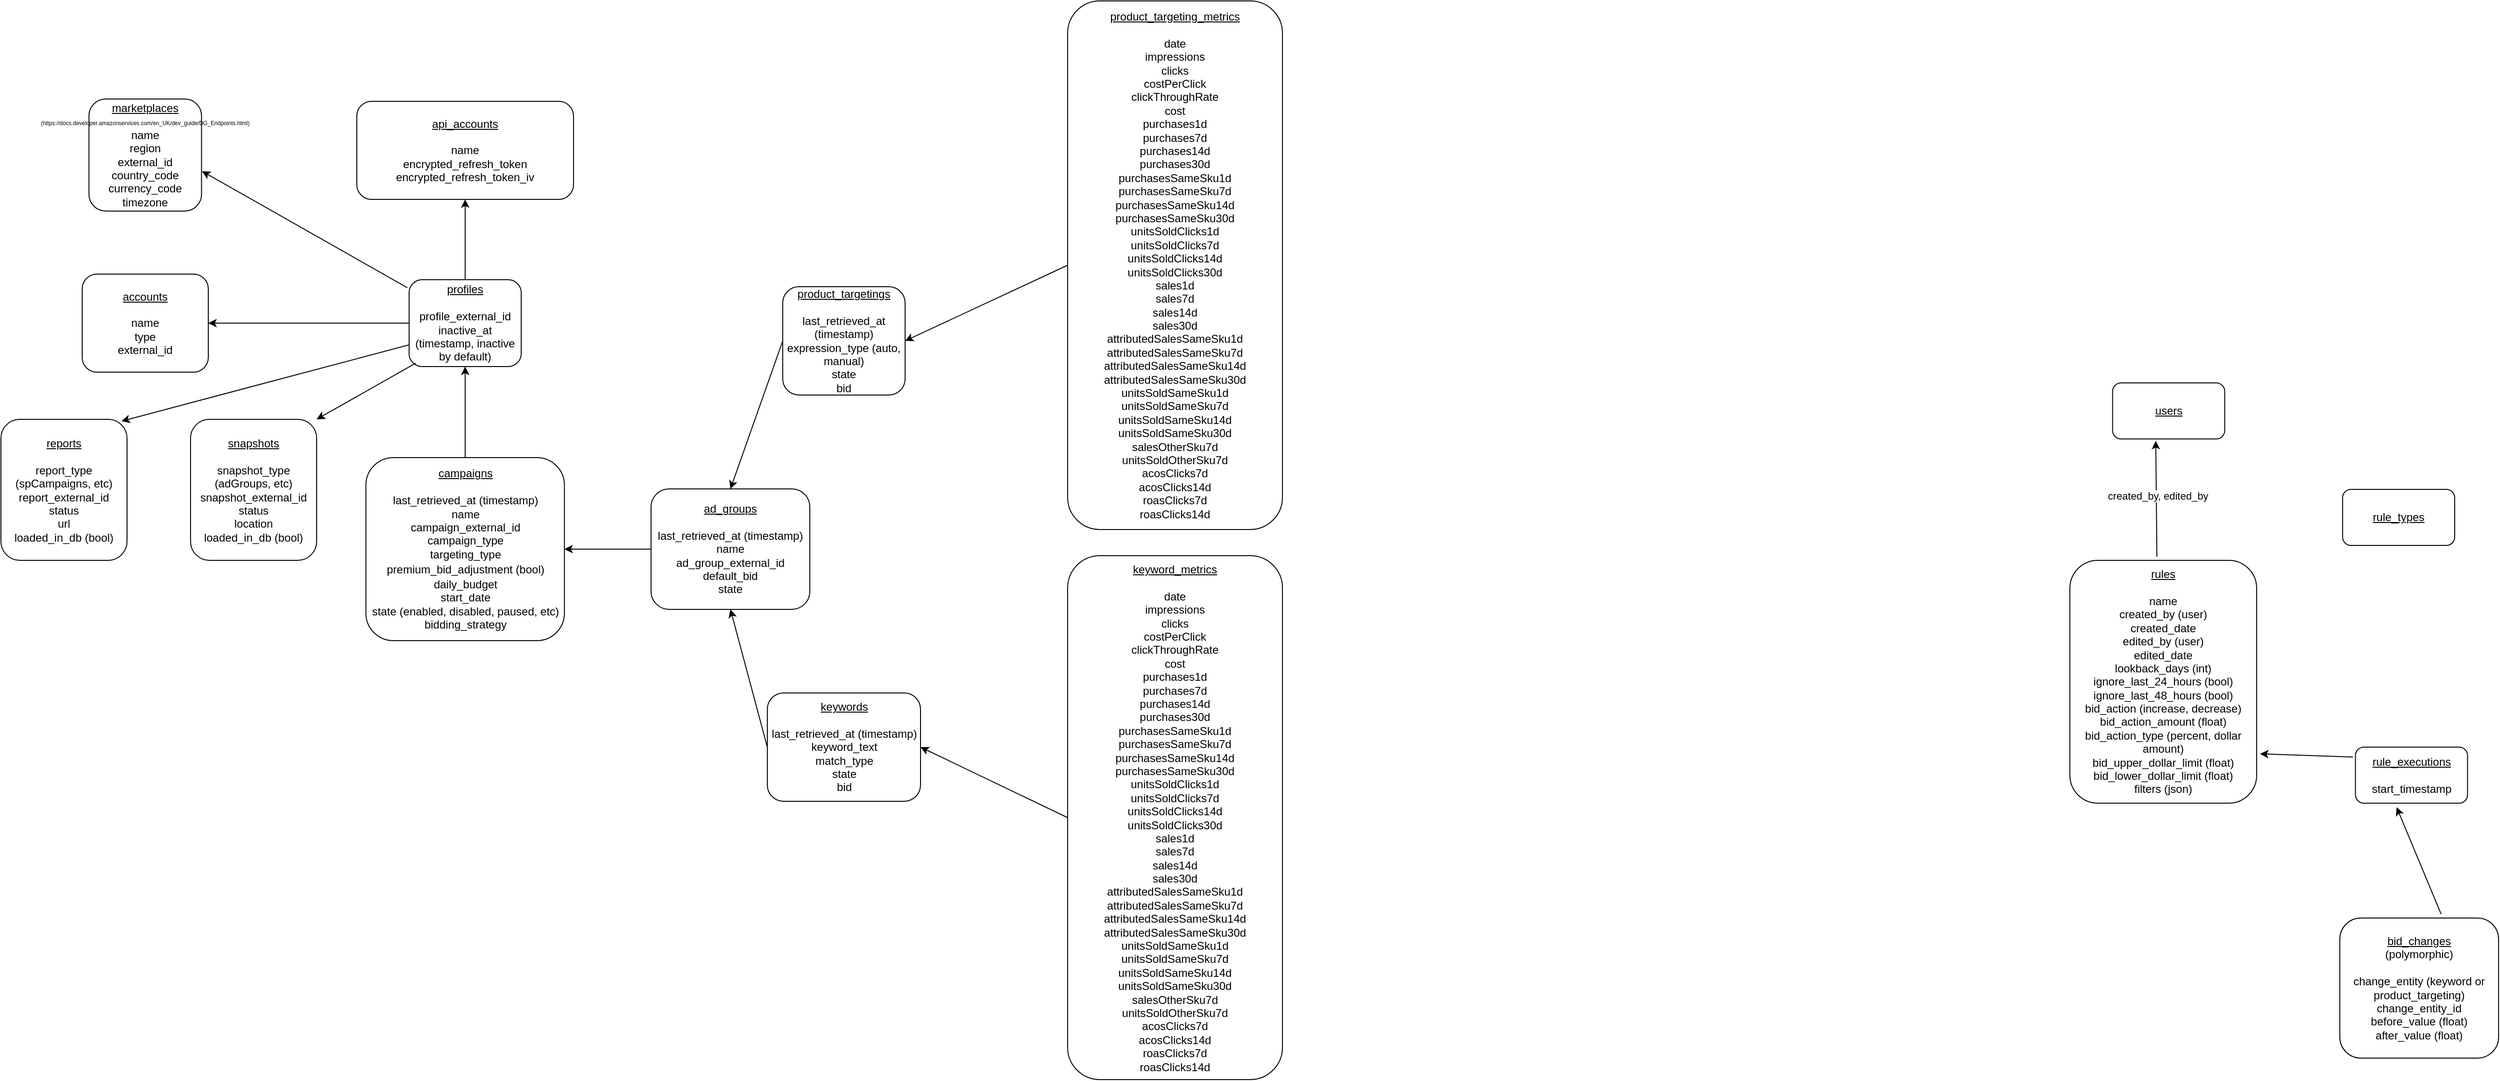 <mxfile version="21.2.8" type="device">
  <diagram id="C5RBs43oDa-KdzZeNtuy" name="Page-1">
    <mxGraphModel dx="1248" dy="418" grid="0" gridSize="10" guides="1" tooltips="1" connect="1" arrows="1" fold="1" page="0" pageScale="1" pageWidth="850" pageHeight="1100" background="none" math="0" shadow="0">
      <root>
        <mxCell id="WIyWlLk6GJQsqaUBKTNV-0" />
        <mxCell id="WIyWlLk6GJQsqaUBKTNV-1" parent="WIyWlLk6GJQsqaUBKTNV-0" />
        <mxCell id="C941HvQNo79cvWIylwDC-0" value="&lt;u&gt;profiles&lt;br&gt;&lt;/u&gt;&lt;br&gt;profile_external_id&lt;br&gt;inactive_at (timestamp, inactive by default)" style="rounded=1;whiteSpace=wrap;html=1;" parent="WIyWlLk6GJQsqaUBKTNV-1" vertex="1">
          <mxGeometry x="796" y="770.5" width="120" height="93" as="geometry" />
        </mxCell>
        <mxCell id="C941HvQNo79cvWIylwDC-3" value="&lt;u&gt;marketplaces&lt;/u&gt;&lt;br&gt;&lt;font style=&quot;font-size: 6px;&quot;&gt;(https://docs.developer.amazonservices.com/en_UK/dev_guide/DG_Endpoints.html)&lt;/font&gt;&lt;br&gt;name&lt;br&gt;region&lt;br&gt;external_id&lt;br&gt;country_code&lt;br&gt;currency_code&lt;br&gt;timezone" style="rounded=1;whiteSpace=wrap;html=1;" parent="WIyWlLk6GJQsqaUBKTNV-1" vertex="1">
          <mxGeometry x="453.25" y="577" width="120.5" height="120" as="geometry" />
        </mxCell>
        <mxCell id="C941HvQNo79cvWIylwDC-7" value="&lt;u&gt;users&lt;/u&gt;" style="rounded=1;whiteSpace=wrap;html=1;" parent="WIyWlLk6GJQsqaUBKTNV-1" vertex="1">
          <mxGeometry x="2619.76" y="881" width="120" height="60" as="geometry" />
        </mxCell>
        <mxCell id="C941HvQNo79cvWIylwDC-8" value="" style="endArrow=classic;html=1;rounded=0;entryX=0.385;entryY=1.035;entryDx=0;entryDy=0;exitX=0.466;exitY=-0.015;exitDx=0;exitDy=0;exitPerimeter=0;entryPerimeter=0;" parent="WIyWlLk6GJQsqaUBKTNV-1" source="C941HvQNo79cvWIylwDC-6" target="C941HvQNo79cvWIylwDC-7" edge="1">
          <mxGeometry width="50" height="50" relative="1" as="geometry">
            <mxPoint x="2731.76" y="1326" as="sourcePoint" />
            <mxPoint x="2731.76" y="1256" as="targetPoint" />
          </mxGeometry>
        </mxCell>
        <mxCell id="C941HvQNo79cvWIylwDC-9" value="created_by, edited_by" style="edgeLabel;html=1;align=center;verticalAlign=middle;resizable=0;points=[];" parent="C941HvQNo79cvWIylwDC-8" vertex="1" connectable="0">
          <mxGeometry x="0.046" y="-1" relative="1" as="geometry">
            <mxPoint as="offset" />
          </mxGeometry>
        </mxCell>
        <mxCell id="C941HvQNo79cvWIylwDC-24" value="&lt;u&gt;bid_changes&lt;/u&gt;&lt;br&gt;(polymorphic)&lt;br&gt;&lt;br&gt;change_entity (keyword or product_targeting)&lt;br&gt;change_entity_id&lt;br&gt;before_value (float)&lt;br&gt;after_value (float)" style="whiteSpace=wrap;html=1;rounded=1;" parent="WIyWlLk6GJQsqaUBKTNV-1" vertex="1">
          <mxGeometry x="2863" y="1454" width="170" height="150" as="geometry" />
        </mxCell>
        <mxCell id="wr4JOYPQw7pDmdIU0EW8-0" value="&lt;u&gt;campaigns&lt;/u&gt;&lt;br&gt;&lt;br&gt;last_retrieved_at (timestamp)&lt;br&gt;name&lt;br&gt;campaign_external_id&lt;br&gt;campaign_type&lt;br&gt;targeting_type&lt;br&gt;&lt;div style=&quot;background-color: rgb(255, 255, 254); line-height: 18px;&quot;&gt;premium_bid_adjustment (bool)&lt;/div&gt;daily_budget&lt;br&gt;start_date&lt;br&gt;state (enabled, disabled, paused, etc)&lt;br&gt;bidding_strategy" style="rounded=1;whiteSpace=wrap;html=1;" parent="WIyWlLk6GJQsqaUBKTNV-1" vertex="1">
          <mxGeometry x="749.75" y="961" width="212.5" height="196" as="geometry" />
        </mxCell>
        <mxCell id="wr4JOYPQw7pDmdIU0EW8-1" value="" style="endArrow=classic;html=1;rounded=0;exitX=0.5;exitY=0;exitDx=0;exitDy=0;entryX=0.5;entryY=1;entryDx=0;entryDy=0;" parent="WIyWlLk6GJQsqaUBKTNV-1" source="wr4JOYPQw7pDmdIU0EW8-0" target="C941HvQNo79cvWIylwDC-0" edge="1">
          <mxGeometry width="50" height="50" relative="1" as="geometry">
            <mxPoint x="862.76" y="1010" as="sourcePoint" />
            <mxPoint x="837" y="886" as="targetPoint" />
          </mxGeometry>
        </mxCell>
        <mxCell id="wr4JOYPQw7pDmdIU0EW8-7" value="&lt;u&gt;ad_groups&lt;/u&gt;&lt;br&gt;&lt;br&gt;last_retrieved_at (timestamp)&lt;br&gt;name&lt;br&gt;ad_group_external_id&lt;br&gt;default_bid&lt;br&gt;state" style="rounded=1;whiteSpace=wrap;html=1;" parent="WIyWlLk6GJQsqaUBKTNV-1" vertex="1">
          <mxGeometry x="1055" y="994.5" width="170" height="129" as="geometry" />
        </mxCell>
        <mxCell id="wr4JOYPQw7pDmdIU0EW8-8" value="&lt;u&gt;keywords&lt;br&gt;&lt;/u&gt;&lt;br&gt;last_retrieved_at (timestamp)&lt;br&gt;keyword_text&lt;br&gt;match_type&lt;br&gt;state&lt;br&gt;bid" style="rounded=1;whiteSpace=wrap;html=1;" parent="WIyWlLk6GJQsqaUBKTNV-1" vertex="1">
          <mxGeometry x="1179.5" y="1213" width="164" height="116" as="geometry" />
        </mxCell>
        <mxCell id="wr4JOYPQw7pDmdIU0EW8-10" value="&lt;u&gt;product_targetings&lt;/u&gt;&lt;br&gt;&lt;br&gt;last_retrieved_at (timestamp)&lt;br&gt;expression_type (auto, manual)&lt;br&gt;state&lt;br&gt;bid" style="rounded=1;whiteSpace=wrap;html=1;" parent="WIyWlLk6GJQsqaUBKTNV-1" vertex="1">
          <mxGeometry x="1196" y="778" width="131" height="116" as="geometry" />
        </mxCell>
        <mxCell id="u1sBW_EU3_W6Uo1x1SjG-0" value="" style="endArrow=classic;html=1;rounded=0;entryX=1;entryY=0.5;entryDx=0;entryDy=0;exitX=0;exitY=0.5;exitDx=0;exitDy=0;" parent="WIyWlLk6GJQsqaUBKTNV-1" source="wr4JOYPQw7pDmdIU0EW8-7" target="wr4JOYPQw7pDmdIU0EW8-0" edge="1">
          <mxGeometry width="50" height="50" relative="1" as="geometry">
            <mxPoint x="879" y="1205" as="sourcePoint" />
            <mxPoint x="1112.76" y="1150" as="targetPoint" />
          </mxGeometry>
        </mxCell>
        <mxCell id="u1sBW_EU3_W6Uo1x1SjG-2" value="" style="endArrow=classic;html=1;rounded=0;entryX=0.5;entryY=1;entryDx=0;entryDy=0;exitX=0;exitY=0.5;exitDx=0;exitDy=0;" parent="WIyWlLk6GJQsqaUBKTNV-1" source="wr4JOYPQw7pDmdIU0EW8-8" target="wr4JOYPQw7pDmdIU0EW8-7" edge="1">
          <mxGeometry width="50" height="50" relative="1" as="geometry">
            <mxPoint x="760.76" y="1635.75" as="sourcePoint" />
            <mxPoint x="834" y="1400" as="targetPoint" />
          </mxGeometry>
        </mxCell>
        <mxCell id="u1sBW_EU3_W6Uo1x1SjG-3" value="" style="endArrow=classic;html=1;rounded=0;entryX=0.5;entryY=0;entryDx=0;entryDy=0;exitX=0;exitY=0.5;exitDx=0;exitDy=0;" parent="WIyWlLk6GJQsqaUBKTNV-1" source="wr4JOYPQw7pDmdIU0EW8-10" target="wr4JOYPQw7pDmdIU0EW8-7" edge="1">
          <mxGeometry width="50" height="50" relative="1" as="geometry">
            <mxPoint x="1010.76" y="1635.75" as="sourcePoint" />
            <mxPoint x="894" y="1400" as="targetPoint" />
          </mxGeometry>
        </mxCell>
        <mxCell id="u1sBW_EU3_W6Uo1x1SjG-9" value="&lt;u&gt;keyword_metrics&lt;/u&gt;&lt;br&gt;&lt;br&gt;date&lt;br style=&quot;border-color: var(--border-color);&quot;&gt;&lt;div style=&quot;border-color: var(--border-color);&quot;&gt;impressions&lt;/div&gt;&lt;div style=&quot;border-color: var(--border-color);&quot;&gt;clicks&lt;/div&gt;&lt;div style=&quot;border-color: var(--border-color);&quot;&gt;costPerClick&lt;/div&gt;&lt;div style=&quot;border-color: var(--border-color);&quot;&gt;clickThroughRate&lt;/div&gt;&lt;div style=&quot;border-color: var(--border-color);&quot;&gt;cost&lt;/div&gt;&lt;div style=&quot;border-color: var(--border-color);&quot;&gt;purchases1d&lt;/div&gt;&lt;div style=&quot;border-color: var(--border-color);&quot;&gt;purchases7d&lt;/div&gt;&lt;div style=&quot;border-color: var(--border-color);&quot;&gt;purchases14d&lt;/div&gt;&lt;div style=&quot;border-color: var(--border-color);&quot;&gt;purchases30d&lt;/div&gt;&lt;div style=&quot;border-color: var(--border-color);&quot;&gt;purchasesSameSku1d&lt;/div&gt;&lt;div style=&quot;border-color: var(--border-color);&quot;&gt;purchasesSameSku7d&lt;/div&gt;&lt;div style=&quot;border-color: var(--border-color);&quot;&gt;purchasesSameSku14d&lt;/div&gt;&lt;div style=&quot;border-color: var(--border-color);&quot;&gt;purchasesSameSku30d&lt;/div&gt;&lt;div style=&quot;border-color: var(--border-color);&quot;&gt;unitsSoldClicks1d&lt;/div&gt;&lt;div style=&quot;border-color: var(--border-color);&quot;&gt;unitsSoldClicks7d&lt;/div&gt;&lt;div style=&quot;border-color: var(--border-color);&quot;&gt;unitsSoldClicks14d&lt;/div&gt;&lt;div style=&quot;border-color: var(--border-color);&quot;&gt;unitsSoldClicks30d&lt;/div&gt;&lt;div style=&quot;border-color: var(--border-color);&quot;&gt;sales1d&lt;/div&gt;&lt;div style=&quot;border-color: var(--border-color);&quot;&gt;sales7d&lt;/div&gt;&lt;div style=&quot;border-color: var(--border-color);&quot;&gt;sales14d&lt;/div&gt;&lt;div style=&quot;border-color: var(--border-color);&quot;&gt;sales30d&lt;/div&gt;&lt;div style=&quot;border-color: var(--border-color);&quot;&gt;attributedSalesSameSku1d&lt;/div&gt;&lt;div style=&quot;border-color: var(--border-color);&quot;&gt;attributedSalesSameSku7d&lt;/div&gt;&lt;div style=&quot;border-color: var(--border-color);&quot;&gt;attributedSalesSameSku14d&lt;/div&gt;&lt;div style=&quot;border-color: var(--border-color);&quot;&gt;attributedSalesSameSku30d&lt;/div&gt;&lt;div style=&quot;border-color: var(--border-color);&quot;&gt;unitsSoldSameSku1d&lt;/div&gt;&lt;div style=&quot;border-color: var(--border-color);&quot;&gt;unitsSoldSameSku7d&lt;/div&gt;&lt;div style=&quot;border-color: var(--border-color);&quot;&gt;unitsSoldSameSku14d&lt;/div&gt;&lt;div style=&quot;border-color: var(--border-color);&quot;&gt;unitsSoldSameSku30d&lt;/div&gt;&lt;div style=&quot;border-color: var(--border-color);&quot;&gt;salesOtherSku7d&lt;/div&gt;&lt;div style=&quot;border-color: var(--border-color);&quot;&gt;unitsSoldOtherSku7d&lt;/div&gt;&lt;div style=&quot;border-color: var(--border-color);&quot;&gt;acosClicks7d&lt;/div&gt;&lt;div style=&quot;border-color: var(--border-color);&quot;&gt;acosClicks14d&lt;/div&gt;&lt;div style=&quot;border-color: var(--border-color);&quot;&gt;roasClicks7d&lt;/div&gt;&lt;div style=&quot;border-color: var(--border-color);&quot;&gt;roasClicks14d&lt;/div&gt;" style="rounded=1;whiteSpace=wrap;html=1;" parent="WIyWlLk6GJQsqaUBKTNV-1" vertex="1">
          <mxGeometry x="1501" y="1066" width="230" height="561" as="geometry" />
        </mxCell>
        <mxCell id="u1sBW_EU3_W6Uo1x1SjG-12" value="" style="endArrow=classic;html=1;rounded=0;entryX=1;entryY=0.5;entryDx=0;entryDy=0;exitX=0;exitY=0.5;exitDx=0;exitDy=0;" parent="WIyWlLk6GJQsqaUBKTNV-1" source="u1sBW_EU3_W6Uo1x1SjG-9" target="wr4JOYPQw7pDmdIU0EW8-8" edge="1">
          <mxGeometry width="50" height="50" relative="1" as="geometry">
            <mxPoint x="718" y="1558" as="sourcePoint" />
            <mxPoint x="658" y="1541" as="targetPoint" />
          </mxGeometry>
        </mxCell>
        <mxCell id="u1sBW_EU3_W6Uo1x1SjG-13" value="" style="endArrow=classic;html=1;rounded=0;exitX=0;exitY=0.5;exitDx=0;exitDy=0;entryX=1;entryY=0.5;entryDx=0;entryDy=0;" parent="WIyWlLk6GJQsqaUBKTNV-1" source="9MRD_xSqmjf1EM2DKg6H-3" target="wr4JOYPQw7pDmdIU0EW8-10" edge="1">
          <mxGeometry width="50" height="50" relative="1" as="geometry">
            <mxPoint x="994" y="1570" as="sourcePoint" />
            <mxPoint x="710" y="1423.25" as="targetPoint" />
          </mxGeometry>
        </mxCell>
        <mxCell id="u1sBW_EU3_W6Uo1x1SjG-14" value="&lt;u&gt;accounts&lt;/u&gt;&lt;br&gt;&lt;br&gt;name&lt;br&gt;type&lt;br&gt;external_id" style="rounded=1;whiteSpace=wrap;html=1;" parent="WIyWlLk6GJQsqaUBKTNV-1" vertex="1">
          <mxGeometry x="446" y="764.5" width="135" height="105" as="geometry" />
        </mxCell>
        <mxCell id="u1sBW_EU3_W6Uo1x1SjG-15" value="" style="endArrow=classic;html=1;rounded=0;exitX=-0.016;exitY=0.092;exitDx=0;exitDy=0;exitPerimeter=0;entryX=1.004;entryY=0.644;entryDx=0;entryDy=0;entryPerimeter=0;" parent="WIyWlLk6GJQsqaUBKTNV-1" source="C941HvQNo79cvWIylwDC-0" target="C941HvQNo79cvWIylwDC-3" edge="1">
          <mxGeometry width="50" height="50" relative="1" as="geometry">
            <mxPoint x="742.76" y="770" as="sourcePoint" />
            <mxPoint x="792.76" y="720" as="targetPoint" />
          </mxGeometry>
        </mxCell>
        <mxCell id="u1sBW_EU3_W6Uo1x1SjG-16" value="" style="endArrow=classic;html=1;rounded=0;entryX=1;entryY=0.5;entryDx=0;entryDy=0;exitX=0;exitY=0.5;exitDx=0;exitDy=0;" parent="WIyWlLk6GJQsqaUBKTNV-1" source="C941HvQNo79cvWIylwDC-0" target="u1sBW_EU3_W6Uo1x1SjG-14" edge="1">
          <mxGeometry width="50" height="50" relative="1" as="geometry">
            <mxPoint x="722.76" y="940" as="sourcePoint" />
            <mxPoint x="772.76" y="890" as="targetPoint" />
          </mxGeometry>
        </mxCell>
        <mxCell id="BuHcL7CKRmRFUdWlAkRo-1" value="&lt;u&gt;rule_executions&lt;/u&gt;&lt;br&gt;&lt;br&gt;start_timestamp" style="rounded=1;whiteSpace=wrap;html=1;" parent="WIyWlLk6GJQsqaUBKTNV-1" vertex="1">
          <mxGeometry x="2879.76" y="1271" width="120" height="60" as="geometry" />
        </mxCell>
        <mxCell id="BuHcL7CKRmRFUdWlAkRo-2" value="" style="endArrow=classic;html=1;rounded=0;entryX=1.018;entryY=0.797;entryDx=0;entryDy=0;entryPerimeter=0;exitX=-0.022;exitY=0.177;exitDx=0;exitDy=0;exitPerimeter=0;" parent="WIyWlLk6GJQsqaUBKTNV-1" source="BuHcL7CKRmRFUdWlAkRo-1" target="C941HvQNo79cvWIylwDC-6" edge="1">
          <mxGeometry width="50" height="50" relative="1" as="geometry">
            <mxPoint x="2969.76" y="1441" as="sourcePoint" />
            <mxPoint x="3019.76" y="1391" as="targetPoint" />
          </mxGeometry>
        </mxCell>
        <mxCell id="BuHcL7CKRmRFUdWlAkRo-3" value="" style="endArrow=classic;html=1;rounded=0;exitX=0.638;exitY=-0.028;exitDx=0;exitDy=0;exitPerimeter=0;entryX=0.367;entryY=1.072;entryDx=0;entryDy=0;entryPerimeter=0;" parent="WIyWlLk6GJQsqaUBKTNV-1" source="C941HvQNo79cvWIylwDC-24" target="BuHcL7CKRmRFUdWlAkRo-1" edge="1">
          <mxGeometry width="50" height="50" relative="1" as="geometry">
            <mxPoint x="2869.76" y="1461" as="sourcePoint" />
            <mxPoint x="2919.76" y="1411" as="targetPoint" />
          </mxGeometry>
        </mxCell>
        <mxCell id="C941HvQNo79cvWIylwDC-6" value="&lt;u&gt;rules&lt;/u&gt;&lt;br&gt;&lt;br&gt;name&lt;br&gt;created_by (user)&lt;br&gt;created_date&lt;br&gt;edited_by (user)&lt;br&gt;edited_date&lt;br&gt;lookback_days (int)&lt;br&gt;ignore_last_24_hours (bool)&lt;br&gt;ignore_last_48_hours (bool)&lt;br&gt;bid_action (increase, decrease)&lt;br&gt;bid_action_amount (float)&lt;br&gt;bid_action_type (percent, dollar amount)&lt;br&gt;bid_upper_dollar_limit (float)&lt;br&gt;bid_lower_dollar_limit (float)&lt;br&gt;filters (json)" style="rounded=1;whiteSpace=wrap;html=1;" parent="WIyWlLk6GJQsqaUBKTNV-1" vertex="1">
          <mxGeometry x="2574" y="1071" width="200" height="260" as="geometry" />
        </mxCell>
        <mxCell id="qQwNcQiLMnn2w-9DEvpx-1" value="&lt;u&gt;api_accounts&lt;/u&gt;&lt;br&gt;&lt;br&gt;name&lt;br&gt;encrypted_refresh_token&lt;br&gt;encrypted_refresh_token_iv" style="rounded=1;whiteSpace=wrap;html=1;" parent="WIyWlLk6GJQsqaUBKTNV-1" vertex="1">
          <mxGeometry x="740" y="579.5" width="232" height="105" as="geometry" />
        </mxCell>
        <mxCell id="qQwNcQiLMnn2w-9DEvpx-2" value="" style="endArrow=classic;html=1;rounded=0;exitX=0.5;exitY=0;exitDx=0;exitDy=0;entryX=0.5;entryY=1;entryDx=0;entryDy=0;" parent="WIyWlLk6GJQsqaUBKTNV-1" source="C941HvQNo79cvWIylwDC-0" target="qQwNcQiLMnn2w-9DEvpx-1" edge="1">
          <mxGeometry width="50" height="50" relative="1" as="geometry">
            <mxPoint x="691" y="877" as="sourcePoint" />
            <mxPoint x="851" y="700" as="targetPoint" />
          </mxGeometry>
        </mxCell>
        <mxCell id="qQwNcQiLMnn2w-9DEvpx-3" value="&lt;u&gt;rule_types&lt;/u&gt;" style="rounded=1;whiteSpace=wrap;html=1;" parent="WIyWlLk6GJQsqaUBKTNV-1" vertex="1">
          <mxGeometry x="2866" y="995" width="120" height="60" as="geometry" />
        </mxCell>
        <mxCell id="7xXiQuBShOPo0H5iLTUf-0" value="&lt;u&gt;reports&lt;/u&gt;&lt;br&gt;&lt;br&gt;report_type (spCampaigns, etc)&lt;br&gt;report_external_id&lt;br&gt;status&lt;br&gt;url&lt;br&gt;loaded_in_db (bool)" style="rounded=1;whiteSpace=wrap;html=1;" parent="WIyWlLk6GJQsqaUBKTNV-1" vertex="1">
          <mxGeometry x="359" y="920" width="135" height="151" as="geometry" />
        </mxCell>
        <mxCell id="7xXiQuBShOPo0H5iLTUf-1" value="" style="endArrow=classic;html=1;rounded=0;entryX=0.956;entryY=0.013;entryDx=0;entryDy=0;exitX=0;exitY=0.75;exitDx=0;exitDy=0;entryPerimeter=0;" parent="WIyWlLk6GJQsqaUBKTNV-1" source="C941HvQNo79cvWIylwDC-0" target="7xXiQuBShOPo0H5iLTUf-0" edge="1">
          <mxGeometry width="50" height="50" relative="1" as="geometry">
            <mxPoint x="817" y="900" as="sourcePoint" />
            <mxPoint x="602" y="900" as="targetPoint" />
          </mxGeometry>
        </mxCell>
        <mxCell id="9MRD_xSqmjf1EM2DKg6H-0" value="&lt;u&gt;snapshots&lt;/u&gt;&lt;br&gt;&lt;br&gt;snapshot_type (adGroups, etc)&lt;br&gt;snapshot_external_id&lt;br&gt;status&lt;br&gt;location&lt;br&gt;loaded_in_db (bool)" style="rounded=1;whiteSpace=wrap;html=1;" parent="WIyWlLk6GJQsqaUBKTNV-1" vertex="1">
          <mxGeometry x="562" y="920" width="135" height="151" as="geometry" />
        </mxCell>
        <mxCell id="9MRD_xSqmjf1EM2DKg6H-1" value="" style="endArrow=classic;html=1;rounded=0;exitX=0.058;exitY=0.962;exitDx=0;exitDy=0;exitPerimeter=0;entryX=1;entryY=0;entryDx=0;entryDy=0;" parent="WIyWlLk6GJQsqaUBKTNV-1" source="C941HvQNo79cvWIylwDC-0" target="9MRD_xSqmjf1EM2DKg6H-0" edge="1">
          <mxGeometry width="50" height="50" relative="1" as="geometry">
            <mxPoint x="807" y="868" as="sourcePoint" />
            <mxPoint x="719" y="920" as="targetPoint" />
          </mxGeometry>
        </mxCell>
        <mxCell id="9MRD_xSqmjf1EM2DKg6H-3" value="&lt;div&gt;&lt;u&gt;product_targeting_metrics&lt;/u&gt;&lt;/div&gt;&lt;br&gt;date&lt;br&gt;&lt;div&gt;impressions&lt;/div&gt;&lt;div&gt;clicks&lt;/div&gt;&lt;div&gt;costPerClick&lt;/div&gt;&lt;div&gt;clickThroughRate&lt;/div&gt;&lt;div&gt;cost&lt;/div&gt;&lt;div&gt;purchases1d&lt;/div&gt;&lt;div&gt;purchases7d&lt;/div&gt;&lt;div&gt;purchases14d&lt;/div&gt;&lt;div&gt;purchases30d&lt;/div&gt;&lt;div&gt;purchasesSameSku1d&lt;/div&gt;&lt;div&gt;purchasesSameSku7d&lt;/div&gt;&lt;div&gt;purchasesSameSku14d&lt;/div&gt;&lt;div&gt;purchasesSameSku30d&lt;/div&gt;&lt;div&gt;unitsSoldClicks1d&lt;/div&gt;&lt;div&gt;unitsSoldClicks7d&lt;/div&gt;&lt;div&gt;unitsSoldClicks14d&lt;/div&gt;&lt;div&gt;unitsSoldClicks30d&lt;/div&gt;&lt;div&gt;sales1d&lt;/div&gt;&lt;div&gt;sales7d&lt;/div&gt;&lt;div&gt;sales14d&lt;/div&gt;&lt;div&gt;sales30d&lt;/div&gt;&lt;div&gt;attributedSalesSameSku1d&lt;/div&gt;&lt;div&gt;attributedSalesSameSku7d&lt;/div&gt;&lt;div&gt;attributedSalesSameSku14d&lt;/div&gt;&lt;div&gt;attributedSalesSameSku30d&lt;/div&gt;&lt;div&gt;unitsSoldSameSku1d&lt;/div&gt;&lt;div&gt;unitsSoldSameSku7d&lt;/div&gt;&lt;div&gt;unitsSoldSameSku14d&lt;/div&gt;&lt;div&gt;unitsSoldSameSku30d&lt;/div&gt;&lt;div&gt;salesOtherSku7d&lt;/div&gt;&lt;div&gt;unitsSoldOtherSku7d&lt;/div&gt;&lt;div&gt;acosClicks7d&lt;/div&gt;&lt;div&gt;acosClicks14d&lt;/div&gt;&lt;div&gt;roasClicks7d&lt;/div&gt;&lt;div&gt;roasClicks14d&lt;/div&gt;" style="rounded=1;whiteSpace=wrap;html=1;" parent="WIyWlLk6GJQsqaUBKTNV-1" vertex="1">
          <mxGeometry x="1501" y="472" width="230" height="566" as="geometry" />
        </mxCell>
      </root>
    </mxGraphModel>
  </diagram>
</mxfile>
